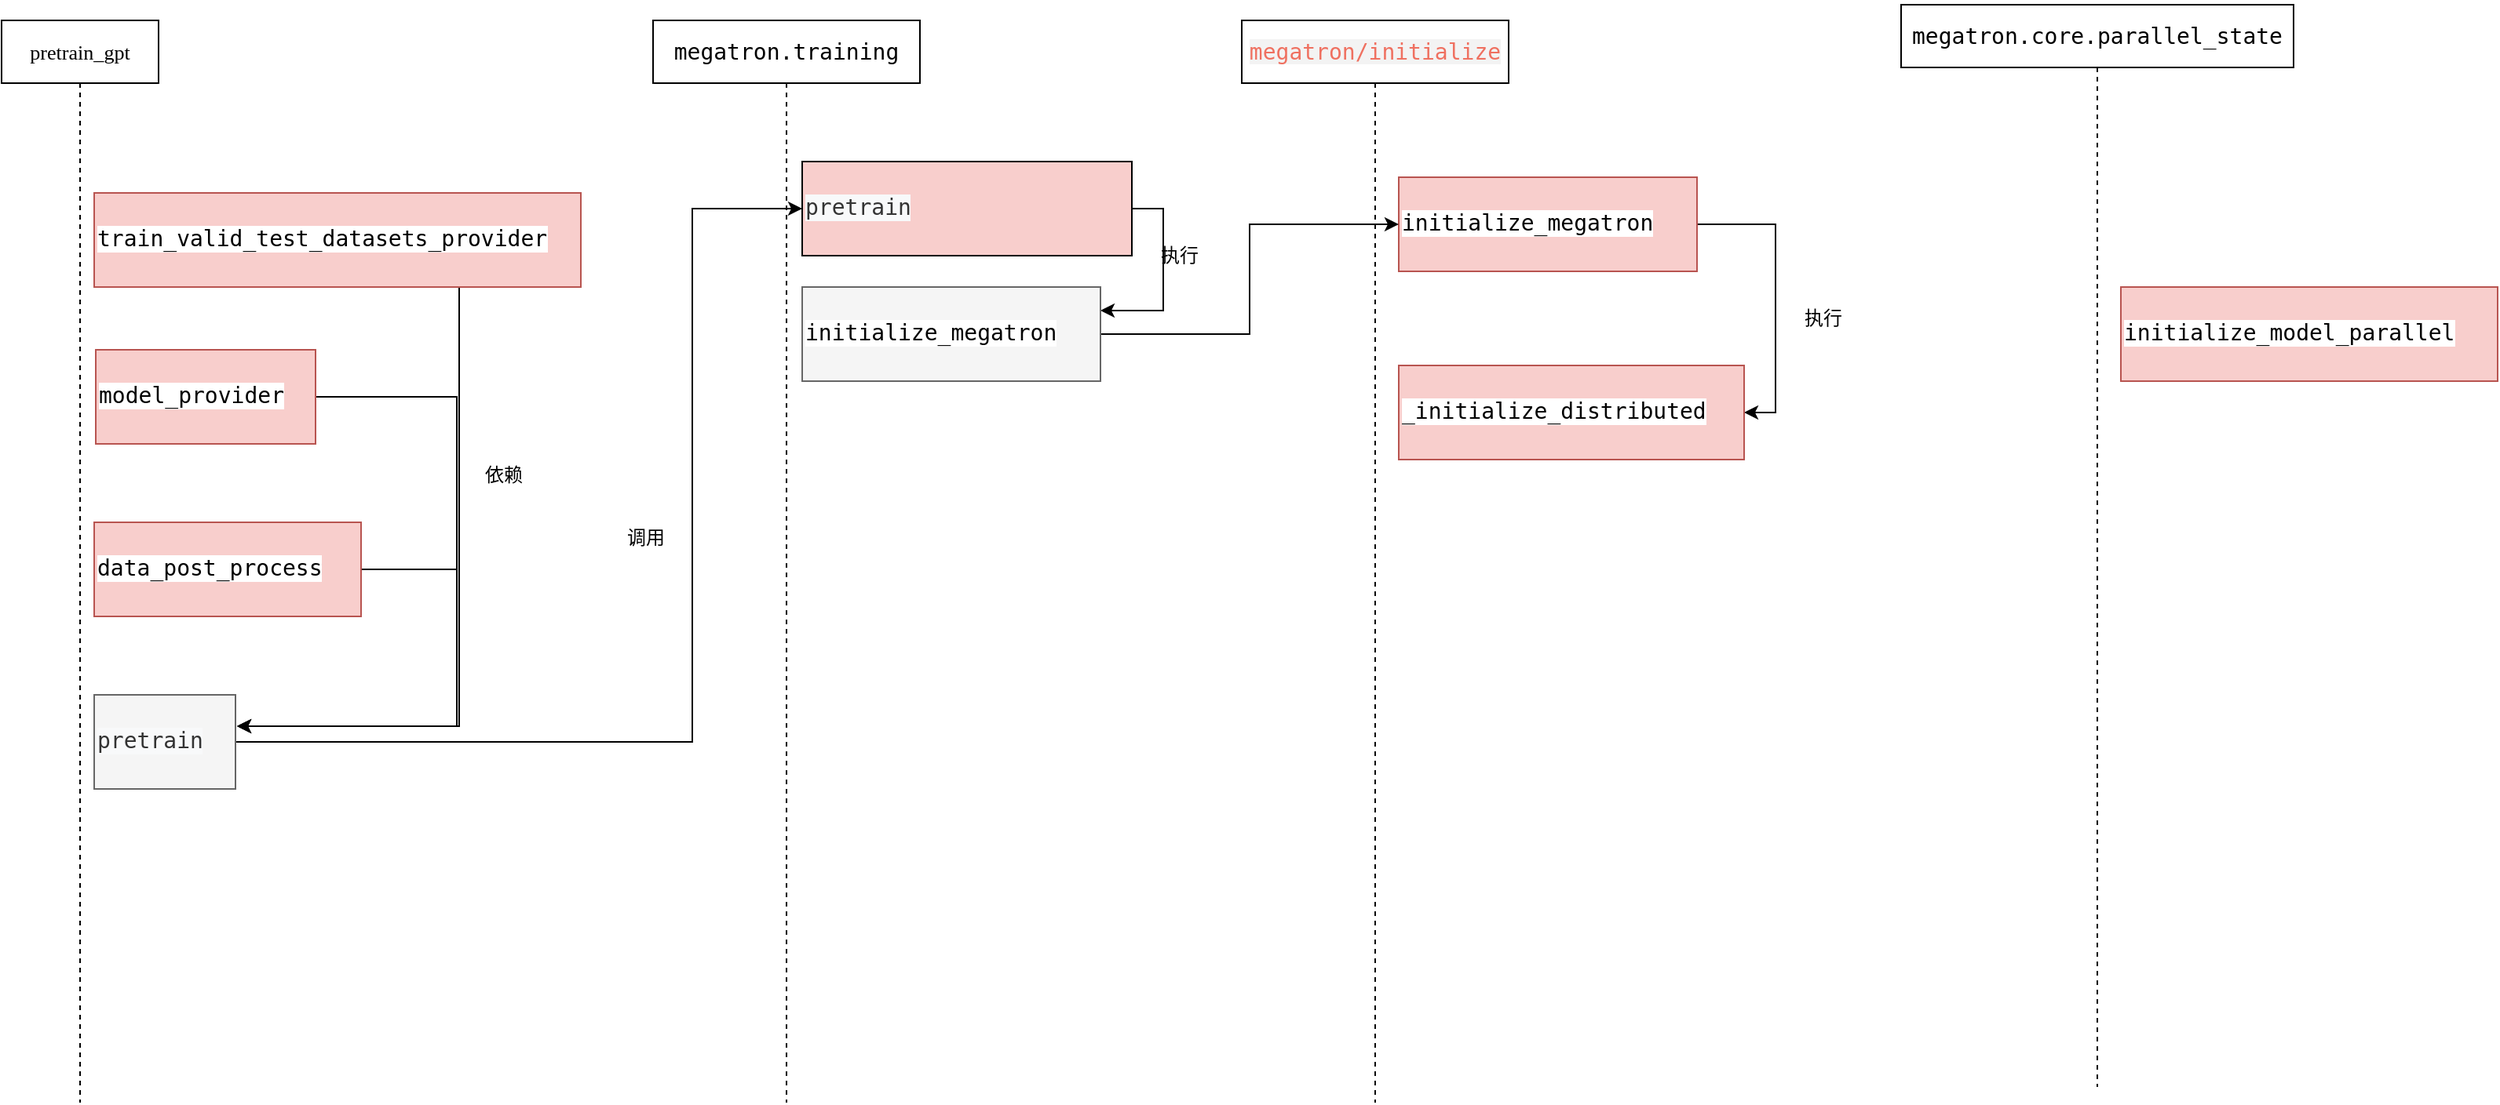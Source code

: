<mxfile version="14.6.13" type="device" pages="3"><diagram id="0_8MLSjIXAFk8ykg4FRw" name="第 1 页"><mxGraphModel dx="946" dy="599" grid="1" gridSize="10" guides="1" tooltips="1" connect="1" arrows="1" fold="1" page="1" pageScale="1" pageWidth="827" pageHeight="1169" math="0" shadow="0"><root><mxCell id="0"/><mxCell id="1" parent="0"/><mxCell id="8wXOvPZrgAOBjzVbCOWw-3" value="&lt;pre style=&quot;background-color: rgb(255 , 255 , 255) ; font-family: &amp;#34;.applesystemuifont&amp;#34; ; font-size: 9.8pt&quot;&gt;pretrain_gpt&lt;/pre&gt;" style="shape=umlLifeline;perimeter=lifelinePerimeter;whiteSpace=wrap;html=1;container=1;collapsible=0;recursiveResize=0;outlineConnect=0;" parent="1" vertex="1"><mxGeometry x="200" y="70" width="100" height="690" as="geometry"/></mxCell><mxCell id="8wXOvPZrgAOBjzVbCOWw-4" value="&lt;pre style=&quot;background-color: rgb(255 , 255 , 255) ; font-family: &amp;#34;.applesystemuifont&amp;#34; ; font-size: 9.8pt&quot;&gt;&lt;pre style=&quot;font-family: &amp;#34;jetbrains mono&amp;#34; , monospace ; font-size: 10.5pt&quot;&gt;megatron.training&lt;/pre&gt;&lt;/pre&gt;" style="shape=umlLifeline;perimeter=lifelinePerimeter;whiteSpace=wrap;html=1;container=1;collapsible=0;recursiveResize=0;outlineConnect=0;" parent="1" vertex="1"><mxGeometry x="615" y="70" width="170" height="690" as="geometry"/></mxCell><mxCell id="8wXOvPZrgAOBjzVbCOWw-9" value="&lt;pre style=&quot;background-color: rgb(255 , 255 , 255) ; font-family: &amp;#34;jetbrains mono&amp;#34; , monospace ; font-size: 10.5pt&quot;&gt;&lt;br&gt;&lt;/pre&gt;" style="text;html=1;strokeColor=none;fillColor=none;align=center;verticalAlign=middle;whiteSpace=wrap;rounded=0;glass=0;" parent="1" vertex="1"><mxGeometry x="260" y="200" width="290" height="20" as="geometry"/></mxCell><mxCell id="8wXOvPZrgAOBjzVbCOWw-31" style="edgeStyle=orthogonalEdgeStyle;rounded=0;orthogonalLoop=1;jettySize=auto;html=1;exitX=1;exitY=0.5;exitDx=0;exitDy=0;" parent="1" source="8wXOvPZrgAOBjzVbCOWw-14" edge="1"><mxGeometry relative="1" as="geometry"><mxPoint x="350" y="520" as="targetPoint"/><Array as="points"><mxPoint x="490" y="310"/><mxPoint x="490" y="520"/></Array></mxGeometry></mxCell><mxCell id="8wXOvPZrgAOBjzVbCOWw-14" value="&lt;meta charset=&quot;utf-8&quot;&gt;&lt;pre style=&quot;color: rgb(0 , 0 , 0) ; font-style: normal ; font-weight: 400 ; letter-spacing: normal ; text-align: left ; text-indent: 0px ; text-transform: none ; word-spacing: 0px ; background-color: rgb(255 , 255 , 255) ; font-family: &amp;quot;jetbrains mono&amp;quot; , monospace ; font-size: 10.5pt&quot;&gt;model_provider&lt;/pre&gt;" style="text;whiteSpace=wrap;html=1;fillColor=#f8cecc;strokeColor=#b85450;" parent="1" vertex="1"><mxGeometry x="260" y="280" width="140" height="60" as="geometry"/></mxCell><mxCell id="8wXOvPZrgAOBjzVbCOWw-30" style="edgeStyle=orthogonalEdgeStyle;rounded=0;orthogonalLoop=1;jettySize=auto;html=1;exitX=0.75;exitY=1;exitDx=0;exitDy=0;" parent="1" source="8wXOvPZrgAOBjzVbCOWw-15" edge="1"><mxGeometry relative="1" as="geometry"><mxPoint x="350" y="520" as="targetPoint"/><Array as="points"><mxPoint x="492" y="520"/></Array></mxGeometry></mxCell><mxCell id="8wXOvPZrgAOBjzVbCOWw-15" value="&lt;meta charset=&quot;utf-8&quot;&gt;&lt;pre style=&quot;color: rgb(0 , 0 , 0) ; font-style: normal ; font-weight: 400 ; letter-spacing: normal ; text-align: center ; text-indent: 0px ; text-transform: none ; word-spacing: 0px ; background-color: rgb(255 , 255 , 255) ; font-family: &amp;quot;jetbrains mono&amp;quot; , monospace ; font-size: 10.5pt&quot;&gt;train_valid_test_datasets_provider&lt;/pre&gt;" style="text;whiteSpace=wrap;html=1;fillColor=#f8cecc;strokeColor=#b85450;" parent="1" vertex="1"><mxGeometry x="259" y="180" width="310" height="60" as="geometry"/></mxCell><mxCell id="8wXOvPZrgAOBjzVbCOWw-19" style="edgeStyle=orthogonalEdgeStyle;rounded=0;orthogonalLoop=1;jettySize=auto;html=1;entryX=0;entryY=0.5;entryDx=0;entryDy=0;entryPerimeter=0;" parent="1" source="8wXOvPZrgAOBjzVbCOWw-16" target="8wXOvPZrgAOBjzVbCOWw-17" edge="1"><mxGeometry relative="1" as="geometry"><Array as="points"><mxPoint x="640" y="530"/><mxPoint x="640" y="190"/></Array></mxGeometry></mxCell><mxCell id="8wXOvPZrgAOBjzVbCOWw-16" value="&lt;meta charset=&quot;utf-8&quot;&gt;&lt;pre style=&quot;color: rgb(51 , 51 , 51) ; font-style: normal ; font-weight: 400 ; letter-spacing: normal ; text-align: center ; text-indent: 0px ; text-transform: none ; word-spacing: 0px ; background-color: rgb(248 , 249 , 250) ; font-family: &amp;quot;jetbrains mono&amp;quot; , monospace ; font-size: 10.5pt&quot;&gt;pretrain&lt;/pre&gt;" style="text;whiteSpace=wrap;html=1;fillColor=#f5f5f5;strokeColor=#666666;fontColor=#333333;" parent="1" vertex="1"><mxGeometry x="259" y="500" width="90" height="60" as="geometry"/></mxCell><mxCell id="8wXOvPZrgAOBjzVbCOWw-27" style="edgeStyle=orthogonalEdgeStyle;rounded=0;orthogonalLoop=1;jettySize=auto;html=1;entryX=1;entryY=0.25;entryDx=0;entryDy=0;exitX=1;exitY=0.5;exitDx=0;exitDy=0;" parent="1" source="8wXOvPZrgAOBjzVbCOWw-17" target="8wXOvPZrgAOBjzVbCOWw-23" edge="1"><mxGeometry relative="1" as="geometry"/></mxCell><mxCell id="8wXOvPZrgAOBjzVbCOWw-17" value="&lt;meta charset=&quot;utf-8&quot;&gt;&lt;pre style=&quot;color: rgb(51 , 51 , 51) ; font-style: normal ; font-weight: 400 ; letter-spacing: normal ; text-align: center ; text-indent: 0px ; text-transform: none ; word-spacing: 0px ; background-color: rgb(248 , 249 , 250) ; font-family: &amp;quot;jetbrains mono&amp;quot; , monospace ; font-size: 10.5pt&quot;&gt;pretrain&lt;/pre&gt;" style="text;whiteSpace=wrap;html=1;fillColor=#f8cecc;strokeColor=#000000;" parent="1" vertex="1"><mxGeometry x="710" y="160" width="210" height="60" as="geometry"/></mxCell><mxCell id="8wXOvPZrgAOBjzVbCOWw-32" style="edgeStyle=orthogonalEdgeStyle;rounded=0;orthogonalLoop=1;jettySize=auto;html=1;exitX=1;exitY=0.5;exitDx=0;exitDy=0;" parent="1" source="8wXOvPZrgAOBjzVbCOWw-18" edge="1"><mxGeometry relative="1" as="geometry"><mxPoint x="350" y="520" as="targetPoint"/><Array as="points"><mxPoint x="490" y="420"/><mxPoint x="490" y="520"/></Array></mxGeometry></mxCell><mxCell id="8wXOvPZrgAOBjzVbCOWw-18" value="&lt;pre style=&quot;background-color: #ffffff ; color: #000000 ; font-family: &amp;quot;jetbrains mono&amp;quot; , monospace ; font-size: 10.5pt&quot;&gt;data_post_process&lt;/pre&gt;" style="text;whiteSpace=wrap;html=1;fillColor=#f8cecc;strokeColor=#b85450;" parent="1" vertex="1"><mxGeometry x="259" y="390" width="170" height="60" as="geometry"/></mxCell><mxCell id="8wXOvPZrgAOBjzVbCOWw-21" value="&lt;pre style=&quot;background-color: rgb(255 , 255 , 255) ; font-family: &amp;#34;.applesystemuifont&amp;#34; ; font-size: 9.8pt&quot;&gt;&lt;pre style=&quot;font-family: &amp;#34;jetbrains mono&amp;#34; , monospace ; font-size: 10.5pt&quot;&gt;&lt;span style=&quot;text-align: left ; color: rgb(239 , 112 , 96) ; font-family: &amp;#34;operator mono&amp;#34; , &amp;#34;consolas&amp;#34; , &amp;#34;monaco&amp;#34; , &amp;#34;menlo&amp;#34; , monospace ; background-color: rgba(27 , 31 , 35 , 0.05)&quot;&gt;megatron/&lt;/span&gt;&lt;span style=&quot;text-align: left ; color: rgb(239 , 112 , 96) ; font-family: &amp;#34;operator mono&amp;#34; , &amp;#34;consolas&amp;#34; , &amp;#34;monaco&amp;#34; , &amp;#34;menlo&amp;#34; , monospace ; background-color: rgba(27 , 31 , 35 , 0.05)&quot;&gt;initi&lt;/span&gt;&lt;span style=&quot;text-align: left ; color: rgb(239 , 112 , 96) ; font-family: &amp;#34;operator mono&amp;#34; , &amp;#34;consolas&amp;#34; , &amp;#34;monaco&amp;#34; , &amp;#34;menlo&amp;#34; , monospace ; background-color: rgba(27 , 31 , 35 , 0.05)&quot;&gt;alize&lt;/span&gt;&lt;br&gt;&lt;/pre&gt;&lt;/pre&gt;" style="shape=umlLifeline;perimeter=lifelinePerimeter;whiteSpace=wrap;html=1;container=1;collapsible=0;recursiveResize=0;outlineConnect=0;" parent="1" vertex="1"><mxGeometry x="990" y="70" width="170" height="690" as="geometry"/></mxCell><mxCell id="8wXOvPZrgAOBjzVbCOWw-26" style="edgeStyle=orthogonalEdgeStyle;rounded=0;orthogonalLoop=1;jettySize=auto;html=1;exitX=1;exitY=0.5;exitDx=0;exitDy=0;entryX=1;entryY=0.5;entryDx=0;entryDy=0;" parent="1" source="8wXOvPZrgAOBjzVbCOWw-22" target="8wXOvPZrgAOBjzVbCOWw-25" edge="1"><mxGeometry relative="1" as="geometry"/></mxCell><mxCell id="8wXOvPZrgAOBjzVbCOWw-22" value="&lt;pre style=&quot;background-color: #ffffff ; color: #000000 ; font-family: &amp;quot;jetbrains mono&amp;quot; , monospace ; font-size: 10.5pt&quot;&gt;initialize_megatron&lt;/pre&gt;" style="text;whiteSpace=wrap;html=1;fillColor=#f8cecc;strokeColor=#b85450;" parent="1" vertex="1"><mxGeometry x="1090" y="170" width="190" height="60" as="geometry"/></mxCell><mxCell id="8wXOvPZrgAOBjzVbCOWw-24" style="edgeStyle=orthogonalEdgeStyle;rounded=0;orthogonalLoop=1;jettySize=auto;html=1;entryX=0;entryY=0.5;entryDx=0;entryDy=0;" parent="1" source="8wXOvPZrgAOBjzVbCOWw-23" target="8wXOvPZrgAOBjzVbCOWw-22" edge="1"><mxGeometry relative="1" as="geometry"/></mxCell><mxCell id="8wXOvPZrgAOBjzVbCOWw-23" value="&lt;pre style=&quot;background-color: #ffffff ; color: #000000 ; font-family: &amp;quot;jetbrains mono&amp;quot; , monospace ; font-size: 10.5pt&quot;&gt;initialize_megatron&lt;/pre&gt;" style="text;whiteSpace=wrap;html=1;fillColor=#f5f5f5;strokeColor=#666666;fontColor=#333333;" parent="1" vertex="1"><mxGeometry x="710" y="240" width="190" height="60" as="geometry"/></mxCell><mxCell id="8wXOvPZrgAOBjzVbCOWw-25" value="&lt;pre style=&quot;background-color: #ffffff ; color: #000000 ; font-family: &amp;quot;jetbrains mono&amp;quot; , monospace ; font-size: 10.5pt&quot;&gt;_initialize_distributed&lt;/pre&gt;" style="text;whiteSpace=wrap;html=1;fillColor=#f8cecc;strokeColor=#b85450;" parent="1" vertex="1"><mxGeometry x="1090" y="290" width="220" height="60" as="geometry"/></mxCell><mxCell id="8wXOvPZrgAOBjzVbCOWw-28" value="执行" style="text;html=1;align=center;verticalAlign=middle;resizable=0;points=[];autosize=1;strokeColor=none;" parent="1" vertex="1"><mxGeometry x="930" y="210" width="40" height="20" as="geometry"/></mxCell><mxCell id="8wXOvPZrgAOBjzVbCOWw-29" value="执行" style="text;html=1;align=center;verticalAlign=middle;resizable=0;points=[];autosize=1;strokeColor=none;" parent="1" vertex="1"><mxGeometry x="1340" y="250" width="40" height="20" as="geometry"/></mxCell><mxCell id="8wXOvPZrgAOBjzVbCOWw-34" value="依赖" style="text;html=1;strokeColor=none;fillColor=none;align=center;verticalAlign=middle;whiteSpace=wrap;rounded=0;glass=0;" parent="1" vertex="1"><mxGeometry x="500" y="350" width="40" height="20" as="geometry"/></mxCell><mxCell id="8wXOvPZrgAOBjzVbCOWw-35" value="调用" style="text;html=1;align=center;verticalAlign=middle;resizable=0;points=[];autosize=1;strokeColor=none;" parent="1" vertex="1"><mxGeometry x="590" y="390" width="40" height="20" as="geometry"/></mxCell><mxCell id="8wXOvPZrgAOBjzVbCOWw-36" value="&lt;pre style=&quot;background-color: #ffffff ; color: #000000 ; font-family: &amp;quot;jetbrains mono&amp;quot; , monospace ; font-size: 10.5pt&quot;&gt;initialize_model_parallel&lt;/pre&gt;" style="text;whiteSpace=wrap;html=1;fillColor=#f8cecc;strokeColor=#b85450;" parent="1" vertex="1"><mxGeometry x="1550" y="240" width="240" height="60" as="geometry"/></mxCell><mxCell id="8wXOvPZrgAOBjzVbCOWw-37" value="&lt;pre style=&quot;background-color: rgb(255 , 255 , 255) ; font-family: &amp;#34;.applesystemuifont&amp;#34; ; font-size: 9.8pt&quot;&gt;&lt;pre style=&quot;font-family: &amp;#34;jetbrains mono&amp;#34; , monospace ; font-size: 10.5pt&quot;&gt;&lt;pre style=&quot;font-family: &amp;#34;jetbrains mono&amp;#34; , monospace ; font-size: 10.5pt&quot;&gt;megatron.core.parallel_state&lt;/pre&gt;&lt;/pre&gt;&lt;/pre&gt;" style="shape=umlLifeline;perimeter=lifelinePerimeter;whiteSpace=wrap;html=1;container=1;collapsible=0;recursiveResize=0;outlineConnect=0;" parent="1" vertex="1"><mxGeometry x="1410" y="60" width="250" height="690" as="geometry"/></mxCell></root></mxGraphModel></diagram><diagram id="j-AcQ7_uAvc5Yf3gUUnK" name="数据模型并行组"><mxGraphModel dx="946" dy="599" grid="1" gridSize="10" guides="1" tooltips="1" connect="1" arrows="1" fold="1" page="1" pageScale="1" pageWidth="827" pageHeight="1169" math="0" shadow="0"><root><mxCell id="dsWzBM_1rg3t_2P3r5DB-0"/><mxCell id="dsWzBM_1rg3t_2P3r5DB-1" parent="dsWzBM_1rg3t_2P3r5DB-0"/><mxCell id="dsWzBM_1rg3t_2P3r5DB-21" value="" style="rounded=0;whiteSpace=wrap;html=1;shadow=0;fillColor=#dae8fc;strokeColor=#6c8ebf;" parent="dsWzBM_1rg3t_2P3r5DB-1" vertex="1"><mxGeometry x="180" y="150" width="640" height="180" as="geometry"/></mxCell><mxCell id="dsWzBM_1rg3t_2P3r5DB-20" value="" style="rounded=0;whiteSpace=wrap;html=1;shadow=0;fillColor=#dae8fc;strokeColor=#6c8ebf;" parent="dsWzBM_1rg3t_2P3r5DB-1" vertex="1"><mxGeometry x="180" y="390" width="640" height="180" as="geometry"/></mxCell><mxCell id="dsWzBM_1rg3t_2P3r5DB-32" value="" style="rounded=0;whiteSpace=wrap;html=1;shadow=0;labelBackgroundColor=none;dashed=1;fillColor=#e51400;opacity=15;strokeColor=#B20000;fontColor=#ffffff;" parent="dsWzBM_1rg3t_2P3r5DB-1" vertex="1"><mxGeometry x="190" y="160" width="300" height="400" as="geometry"/></mxCell><mxCell id="dsWzBM_1rg3t_2P3r5DB-31" value="" style="rounded=0;whiteSpace=wrap;html=1;shadow=0;labelBackgroundColor=none;dashed=1;fillColor=#e51400;opacity=15;strokeColor=#B20000;fontColor=#ffffff;" parent="dsWzBM_1rg3t_2P3r5DB-1" vertex="1"><mxGeometry x="510" y="160" width="300" height="400" as="geometry"/></mxCell><mxCell id="dsWzBM_1rg3t_2P3r5DB-2" value="&lt;span style=&quot;color: rgb(0 , 0 , 0) ; font-family: &amp;#34;helvetica&amp;#34; ; font-size: 12px ; font-style: normal ; font-weight: 400 ; letter-spacing: normal ; text-align: center ; text-indent: 0px ; text-transform: none ; word-spacing: 0px ; background-color: rgb(248 , 249 , 250) ; display: inline ; float: none&quot;&gt;g12&lt;/span&gt;" style="rounded=0;whiteSpace=wrap;html=1;" parent="dsWzBM_1rg3t_2P3r5DB-1" vertex="1"><mxGeometry x="200" y="170" width="120" height="60" as="geometry"/></mxCell><mxCell id="dsWzBM_1rg3t_2P3r5DB-3" value="&lt;span style=&quot;color: rgb(0 , 0 , 0) ; font-family: &amp;#34;helvetica&amp;#34; ; font-size: 12px ; font-style: normal ; font-weight: 400 ; letter-spacing: normal ; text-align: center ; text-indent: 0px ; text-transform: none ; word-spacing: 0px ; background-color: rgb(248 , 249 , 250) ; display: inline ; float: none&quot;&gt;g13&lt;/span&gt;" style="rounded=0;whiteSpace=wrap;html=1;" parent="dsWzBM_1rg3t_2P3r5DB-1" vertex="1"><mxGeometry x="360" y="170" width="120" height="60" as="geometry"/></mxCell><mxCell id="dsWzBM_1rg3t_2P3r5DB-4" value="&lt;span style=&quot;color: rgb(0 , 0 , 0) ; font-family: &amp;#34;helvetica&amp;#34; ; font-size: 12px ; font-style: normal ; font-weight: 400 ; letter-spacing: normal ; text-align: center ; text-indent: 0px ; text-transform: none ; word-spacing: 0px ; background-color: rgb(248 , 249 , 250) ; display: inline ; float: none&quot;&gt;g14&lt;/span&gt;" style="rounded=0;whiteSpace=wrap;html=1;" parent="dsWzBM_1rg3t_2P3r5DB-1" vertex="1"><mxGeometry x="520" y="170" width="120" height="60" as="geometry"/></mxCell><mxCell id="dsWzBM_1rg3t_2P3r5DB-5" value="&lt;span style=&quot;font-family: helvetica; font-size: 12px; font-style: normal; font-weight: 400; letter-spacing: normal; text-align: center; text-indent: 0px; text-transform: none; word-spacing: 0px; display: inline; float: none;&quot;&gt;g15&lt;/span&gt;" style="rounded=0;whiteSpace=wrap;html=1;fillColor=#e1d5e7;strokeColor=#9673a6;labelBackgroundColor=none;" parent="dsWzBM_1rg3t_2P3r5DB-1" vertex="1"><mxGeometry x="680" y="170" width="120" height="60" as="geometry"/></mxCell><mxCell id="dsWzBM_1rg3t_2P3r5DB-6" value="g0" style="rounded=0;whiteSpace=wrap;html=1;fillColor=#fff2cc;strokeColor=#d6b656;labelBackgroundColor=none;" parent="dsWzBM_1rg3t_2P3r5DB-1" vertex="1"><mxGeometry x="200" y="490" width="120" height="60" as="geometry"/></mxCell><mxCell id="dsWzBM_1rg3t_2P3r5DB-7" value="g1" style="rounded=0;whiteSpace=wrap;html=1;" parent="dsWzBM_1rg3t_2P3r5DB-1" vertex="1"><mxGeometry x="360" y="490" width="120" height="60" as="geometry"/></mxCell><mxCell id="dsWzBM_1rg3t_2P3r5DB-8" value="g2" style="rounded=0;whiteSpace=wrap;html=1;fillColor=#fff2cc;strokeColor=#d6b656;labelBackgroundColor=none;" parent="dsWzBM_1rg3t_2P3r5DB-1" vertex="1"><mxGeometry x="520" y="490" width="120" height="60" as="geometry"/></mxCell><mxCell id="dsWzBM_1rg3t_2P3r5DB-9" value="&lt;span style=&quot;font-family: helvetica; font-size: 12px; font-style: normal; font-weight: 400; letter-spacing: normal; text-align: center; text-indent: 0px; text-transform: none; word-spacing: 0px; display: inline; float: none;&quot;&gt;g3&lt;/span&gt;" style="rounded=0;whiteSpace=wrap;html=1;fillColor=#e1d5e7;strokeColor=#9673a6;labelBackgroundColor=none;" parent="dsWzBM_1rg3t_2P3r5DB-1" vertex="1"><mxGeometry x="680" y="490" width="120" height="60" as="geometry"/></mxCell><mxCell id="dsWzBM_1rg3t_2P3r5DB-10" value="&lt;span style=&quot;color: rgb(0 , 0 , 0) ; font-family: &amp;#34;helvetica&amp;#34; ; font-size: 12px ; font-style: normal ; font-weight: 400 ; letter-spacing: normal ; text-align: center ; text-indent: 0px ; text-transform: none ; word-spacing: 0px ; background-color: rgb(248 , 249 , 250) ; display: inline ; float: none&quot;&gt;g4&lt;/span&gt;" style="rounded=0;whiteSpace=wrap;html=1;" parent="dsWzBM_1rg3t_2P3r5DB-1" vertex="1"><mxGeometry x="200" y="410" width="120" height="60" as="geometry"/></mxCell><mxCell id="dsWzBM_1rg3t_2P3r5DB-11" value="&lt;span style=&quot;color: rgb(0 , 0 , 0) ; font-family: &amp;#34;helvetica&amp;#34; ; font-size: 12px ; font-style: normal ; font-weight: 400 ; letter-spacing: normal ; text-align: center ; text-indent: 0px ; text-transform: none ; word-spacing: 0px ; background-color: rgb(248 , 249 , 250) ; display: inline ; float: none&quot;&gt;g5&lt;/span&gt;" style="rounded=0;whiteSpace=wrap;html=1;" parent="dsWzBM_1rg3t_2P3r5DB-1" vertex="1"><mxGeometry x="360" y="410" width="120" height="60" as="geometry"/></mxCell><mxCell id="dsWzBM_1rg3t_2P3r5DB-12" value="&lt;span style=&quot;color: rgb(0 , 0 , 0) ; font-family: &amp;#34;helvetica&amp;#34; ; font-size: 12px ; font-style: normal ; font-weight: 400 ; letter-spacing: normal ; text-align: center ; text-indent: 0px ; text-transform: none ; word-spacing: 0px ; background-color: rgb(248 , 249 , 250) ; display: inline ; float: none&quot;&gt;g6&lt;/span&gt;" style="rounded=0;whiteSpace=wrap;html=1;" parent="dsWzBM_1rg3t_2P3r5DB-1" vertex="1"><mxGeometry x="520" y="410" width="120" height="60" as="geometry"/></mxCell><mxCell id="dsWzBM_1rg3t_2P3r5DB-13" value="&lt;span style=&quot;font-family: helvetica; font-size: 12px; font-style: normal; font-weight: 400; letter-spacing: normal; text-align: center; text-indent: 0px; text-transform: none; word-spacing: 0px; display: inline; float: none;&quot;&gt;g7&lt;/span&gt;" style="rounded=0;whiteSpace=wrap;html=1;fillColor=#e1d5e7;strokeColor=#9673a6;labelBackgroundColor=none;" parent="dsWzBM_1rg3t_2P3r5DB-1" vertex="1"><mxGeometry x="680" y="410" width="120" height="60" as="geometry"/></mxCell><mxCell id="dsWzBM_1rg3t_2P3r5DB-14" value="&lt;span style=&quot;color: rgb(0, 0, 0); font-family: helvetica; font-size: 12px; font-style: normal; font-weight: 400; letter-spacing: normal; text-align: center; text-indent: 0px; text-transform: none; word-spacing: 0px; display: inline; float: none;&quot;&gt;g8&lt;/span&gt;" style="rounded=0;whiteSpace=wrap;html=1;fillColor=#d5e8d4;strokeColor=#82b366;labelBackgroundColor=none;" parent="dsWzBM_1rg3t_2P3r5DB-1" vertex="1"><mxGeometry x="200" y="250" width="120" height="60" as="geometry"/></mxCell><mxCell id="dsWzBM_1rg3t_2P3r5DB-15" value="&lt;span style=&quot;color: rgb(0, 0, 0); font-family: helvetica; font-size: 12px; font-style: normal; font-weight: 400; letter-spacing: normal; text-align: center; text-indent: 0px; text-transform: none; word-spacing: 0px; display: inline; float: none;&quot;&gt;g9&lt;/span&gt;" style="rounded=0;whiteSpace=wrap;html=1;fillColor=#d5e8d4;strokeColor=#82b366;labelBackgroundColor=none;" parent="dsWzBM_1rg3t_2P3r5DB-1" vertex="1"><mxGeometry x="360" y="250" width="120" height="60" as="geometry"/></mxCell><mxCell id="dsWzBM_1rg3t_2P3r5DB-16" value="&lt;span style=&quot;color: rgb(0 , 0 , 0) ; font-family: &amp;#34;helvetica&amp;#34; ; font-size: 12px ; font-style: normal ; font-weight: 400 ; letter-spacing: normal ; text-align: center ; text-indent: 0px ; text-transform: none ; word-spacing: 0px ; background-color: rgb(248 , 249 , 250) ; display: inline ; float: none&quot;&gt;g10&lt;/span&gt;" style="rounded=0;whiteSpace=wrap;html=1;" parent="dsWzBM_1rg3t_2P3r5DB-1" vertex="1"><mxGeometry x="520" y="250" width="120" height="60" as="geometry"/></mxCell><mxCell id="dsWzBM_1rg3t_2P3r5DB-17" value="&lt;span style=&quot;font-family: helvetica; font-size: 12px; font-style: normal; font-weight: 400; letter-spacing: normal; text-align: center; text-indent: 0px; text-transform: none; word-spacing: 0px; display: inline; float: none;&quot;&gt;g11&lt;/span&gt;" style="rounded=0;whiteSpace=wrap;html=1;fillColor=#e1d5e7;strokeColor=#9673a6;labelBackgroundColor=none;" parent="dsWzBM_1rg3t_2P3r5DB-1" vertex="1"><mxGeometry x="680" y="250" width="120" height="60" as="geometry"/></mxCell><mxCell id="dsWzBM_1rg3t_2P3r5DB-18" value="" style="endArrow=none;dashed=1;html=1;" parent="dsWzBM_1rg3t_2P3r5DB-1" edge="1"><mxGeometry width="50" height="50" relative="1" as="geometry"><mxPoint x="140" y="360" as="sourcePoint"/><mxPoint x="922" y="360" as="targetPoint"/></mxGeometry></mxCell><mxCell id="dsWzBM_1rg3t_2P3r5DB-19" value="" style="endArrow=none;dashed=1;html=1;" parent="dsWzBM_1rg3t_2P3r5DB-1" edge="1"><mxGeometry width="50" height="50" relative="1" as="geometry"><mxPoint x="500" y="720" as="sourcePoint"/><mxPoint x="500" y="80" as="targetPoint"/></mxGeometry></mxCell><mxCell id="dsWzBM_1rg3t_2P3r5DB-22" value="" style="strokeWidth=2;html=1;shape=mxgraph.flowchart.annotation_2;align=left;labelPosition=right;pointerEvents=1;shadow=0;rotation=-90;" parent="dsWzBM_1rg3t_2P3r5DB-1" vertex="1"><mxGeometry x="305" y="505" width="70" height="160" as="geometry"/></mxCell><mxCell id="dsWzBM_1rg3t_2P3r5DB-23" value="" style="strokeWidth=2;html=1;shape=mxgraph.flowchart.annotation_2;align=left;labelPosition=right;pointerEvents=1;shadow=0;rotation=-90;" parent="dsWzBM_1rg3t_2P3r5DB-1" vertex="1"><mxGeometry x="316.72" y="493.29" width="204.07" height="317.5" as="geometry"/></mxCell><mxCell id="dsWzBM_1rg3t_2P3r5DB-24" value="DP" style="text;html=1;align=center;verticalAlign=middle;resizable=0;points=[];autosize=1;strokeColor=#B20000;fillColor=#e51400;fontColor=#ffffff;" parent="dsWzBM_1rg3t_2P3r5DB-1" vertex="1"><mxGeometry x="403.76" y="760" width="30" height="20" as="geometry"/></mxCell><mxCell id="dsWzBM_1rg3t_2P3r5DB-25" value="TP" style="text;html=1;align=center;verticalAlign=middle;resizable=0;points=[];autosize=1;strokeColor=#B20000;fillColor=#e51400;fontColor=#ffffff;" parent="dsWzBM_1rg3t_2P3r5DB-1" vertex="1"><mxGeometry x="325" y="620" width="30" height="20" as="geometry"/></mxCell><mxCell id="dsWzBM_1rg3t_2P3r5DB-26" value="" style="strokeWidth=2;html=1;shape=mxgraph.flowchart.annotation_2;align=left;labelPosition=right;pointerEvents=1;shadow=0;" parent="dsWzBM_1rg3t_2P3r5DB-1" vertex="1"><mxGeometry x="80" y="200" width="120" height="320" as="geometry"/></mxCell><mxCell id="dsWzBM_1rg3t_2P3r5DB-27" value="" style="strokeWidth=2;html=1;shape=mxgraph.flowchart.annotation_1;align=left;pointerEvents=1;shadow=0;" parent="dsWzBM_1rg3t_2P3r5DB-1" vertex="1"><mxGeometry x="140" y="280" width="60" height="160" as="geometry"/></mxCell><mxCell id="dsWzBM_1rg3t_2P3r5DB-28" value="PP" style="text;html=1;align=center;verticalAlign=middle;resizable=0;points=[];autosize=1;strokeColor=#B20000;fillColor=#e51400;fontColor=#ffffff;" parent="dsWzBM_1rg3t_2P3r5DB-1" vertex="1"><mxGeometry x="25" y="350" width="30" height="20" as="geometry"/></mxCell><mxCell id="dsWzBM_1rg3t_2P3r5DB-29" value="MP" style="text;html=1;strokeColor=#B20000;fillColor=#e51400;align=center;verticalAlign=middle;whiteSpace=wrap;rounded=0;shadow=0;fontColor=#ffffff;" parent="dsWzBM_1rg3t_2P3r5DB-1" vertex="1"><mxGeometry x="315" y="90" width="40" height="20" as="geometry"/></mxCell><mxCell id="dsWzBM_1rg3t_2P3r5DB-30" value="MP" style="text;html=1;strokeColor=#B20000;fillColor=#e51400;align=center;verticalAlign=middle;whiteSpace=wrap;rounded=0;shadow=0;fontColor=#ffffff;" parent="dsWzBM_1rg3t_2P3r5DB-1" vertex="1"><mxGeometry x="660" y="90" width="40" height="20" as="geometry"/></mxCell><mxCell id="dsWzBM_1rg3t_2P3r5DB-33" value="Node2" style="text;html=1;strokeColor=#B20000;fillColor=#e51400;align=center;verticalAlign=middle;whiteSpace=wrap;rounded=0;shadow=0;dashed=1;labelBackgroundColor=none;fontColor=#ffffff;" parent="dsWzBM_1rg3t_2P3r5DB-1" vertex="1"><mxGeometry x="860" y="230" width="40" height="20" as="geometry"/></mxCell><mxCell id="dsWzBM_1rg3t_2P3r5DB-34" value="Node1" style="text;html=1;strokeColor=#B20000;fillColor=#e51400;align=center;verticalAlign=middle;whiteSpace=wrap;rounded=0;shadow=0;dashed=1;labelBackgroundColor=none;fontColor=#ffffff;" parent="dsWzBM_1rg3t_2P3r5DB-1" vertex="1"><mxGeometry x="860" y="470" width="40" height="20" as="geometry"/></mxCell></root></mxGraphModel></diagram><diagram id="JWB6vU2NAistoO9W5PPo" name="setup_model_and_optimizer"><mxGraphModel dx="946" dy="599" grid="1" gridSize="10" guides="1" tooltips="1" connect="1" arrows="1" fold="1" page="1" pageScale="1" pageWidth="827" pageHeight="1169" math="0" shadow="0"><root><mxCell id="KljDgTWk3EfXq3tFczfe-0"/><mxCell id="KljDgTWk3EfXq3tFczfe-1" parent="KljDgTWk3EfXq3tFczfe-0"/><mxCell id="P_AkbsntzcH2ca_sugrE-0" value="get_model(model_provider_func, model_type)" style="rounded=0;whiteSpace=wrap;html=1;" vertex="1" parent="KljDgTWk3EfXq3tFczfe-1"><mxGeometry x="80" y="190" width="320" height="60" as="geometry"/></mxCell></root></mxGraphModel></diagram></mxfile>
